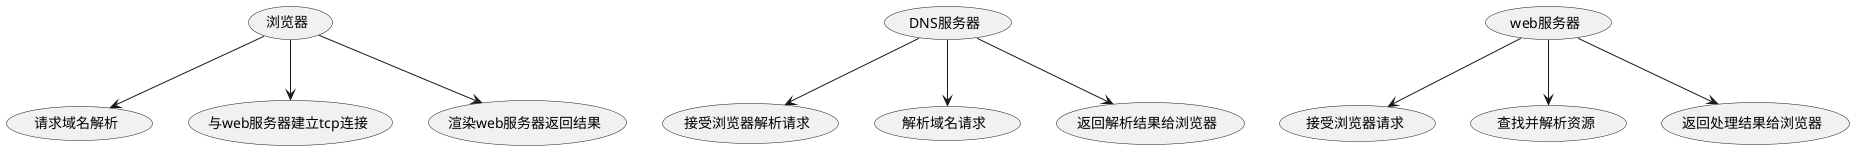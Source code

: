 @startuml
(浏览器) --> (请求域名解析)
(浏览器) --> (与web服务器建立tcp连接)
(浏览器) --> (渲染web服务器返回结果)
(DNS服务器)--> (接受浏览器解析请求)
(DNS服务器)--> (解析域名请求)
(DNS服务器)--> (返回解析结果给浏览器)
(web服务器)--> (接受浏览器请求)
(web服务器)--> (查找并解析资源)
(web服务器)--> (返回处理结果给浏览器)
@enduml